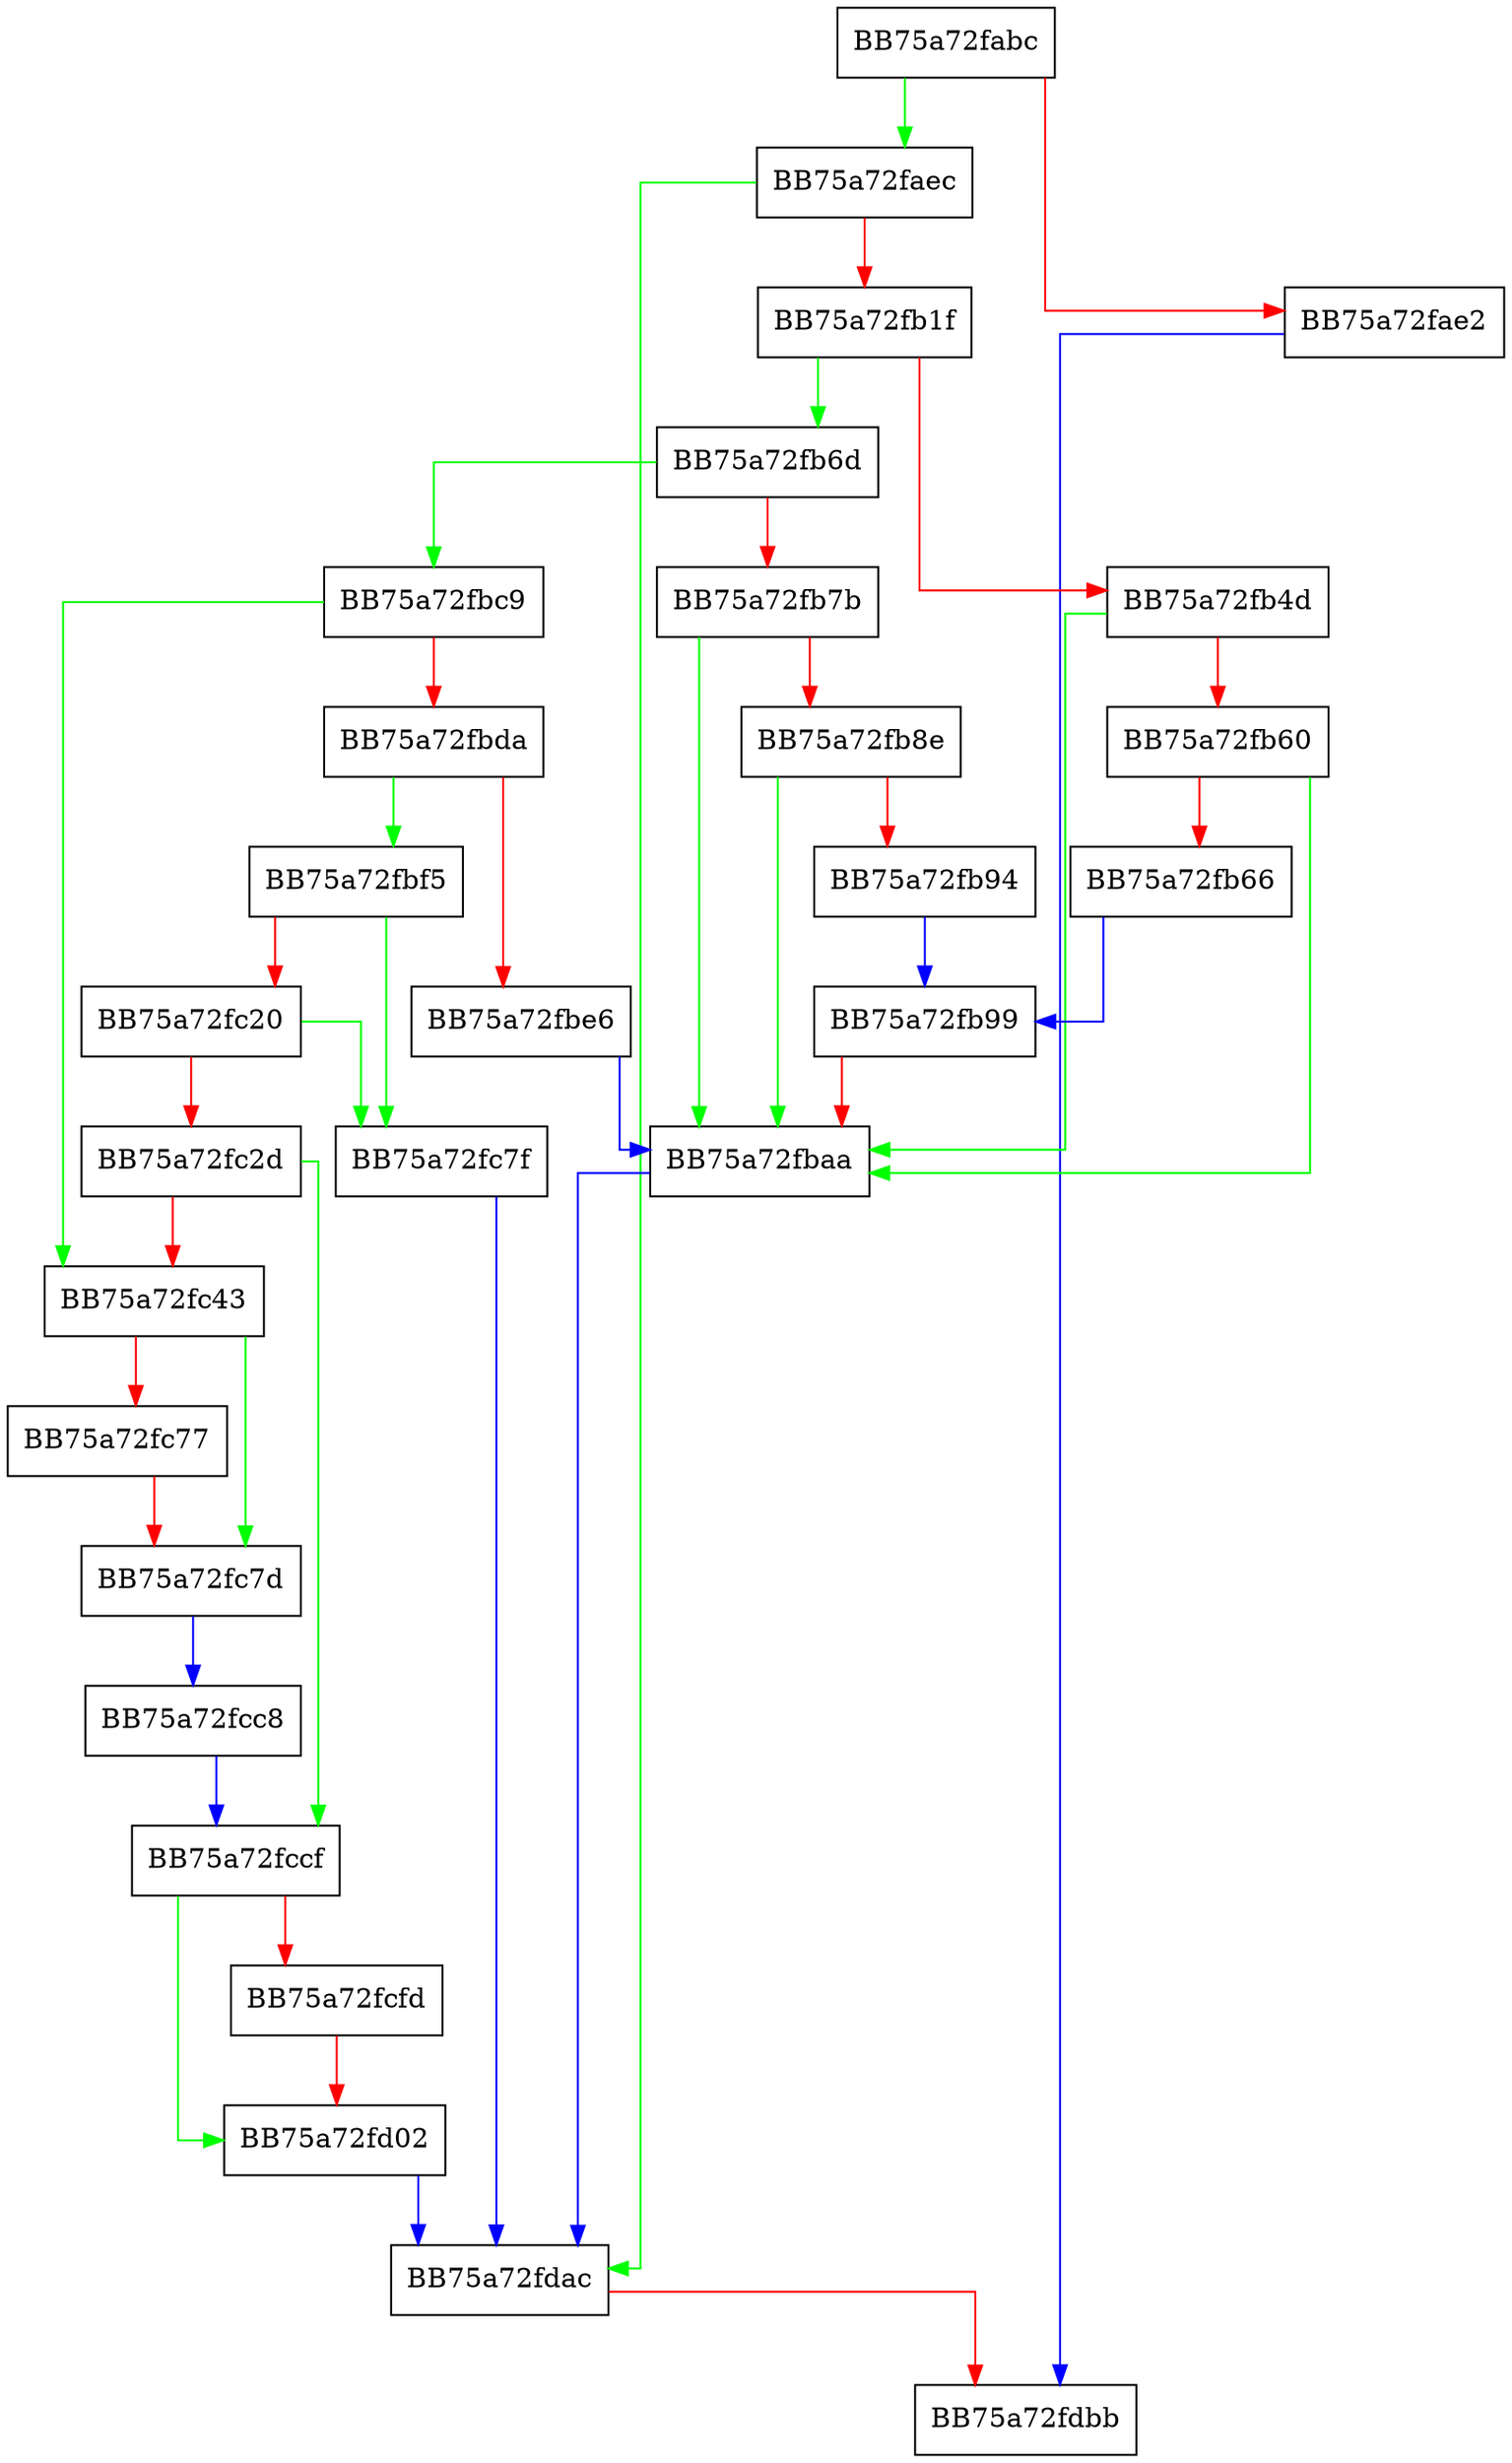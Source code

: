 digraph ParseSpynetResponse {
  node [shape="box"];
  graph [splines=ortho];
  BB75a72fabc -> BB75a72faec [color="green"];
  BB75a72fabc -> BB75a72fae2 [color="red"];
  BB75a72fae2 -> BB75a72fdbb [color="blue"];
  BB75a72faec -> BB75a72fdac [color="green"];
  BB75a72faec -> BB75a72fb1f [color="red"];
  BB75a72fb1f -> BB75a72fb6d [color="green"];
  BB75a72fb1f -> BB75a72fb4d [color="red"];
  BB75a72fb4d -> BB75a72fbaa [color="green"];
  BB75a72fb4d -> BB75a72fb60 [color="red"];
  BB75a72fb60 -> BB75a72fbaa [color="green"];
  BB75a72fb60 -> BB75a72fb66 [color="red"];
  BB75a72fb66 -> BB75a72fb99 [color="blue"];
  BB75a72fb6d -> BB75a72fbc9 [color="green"];
  BB75a72fb6d -> BB75a72fb7b [color="red"];
  BB75a72fb7b -> BB75a72fbaa [color="green"];
  BB75a72fb7b -> BB75a72fb8e [color="red"];
  BB75a72fb8e -> BB75a72fbaa [color="green"];
  BB75a72fb8e -> BB75a72fb94 [color="red"];
  BB75a72fb94 -> BB75a72fb99 [color="blue"];
  BB75a72fb99 -> BB75a72fbaa [color="red"];
  BB75a72fbaa -> BB75a72fdac [color="blue"];
  BB75a72fbc9 -> BB75a72fc43 [color="green"];
  BB75a72fbc9 -> BB75a72fbda [color="red"];
  BB75a72fbda -> BB75a72fbf5 [color="green"];
  BB75a72fbda -> BB75a72fbe6 [color="red"];
  BB75a72fbe6 -> BB75a72fbaa [color="blue"];
  BB75a72fbf5 -> BB75a72fc7f [color="green"];
  BB75a72fbf5 -> BB75a72fc20 [color="red"];
  BB75a72fc20 -> BB75a72fc7f [color="green"];
  BB75a72fc20 -> BB75a72fc2d [color="red"];
  BB75a72fc2d -> BB75a72fccf [color="green"];
  BB75a72fc2d -> BB75a72fc43 [color="red"];
  BB75a72fc43 -> BB75a72fc7d [color="green"];
  BB75a72fc43 -> BB75a72fc77 [color="red"];
  BB75a72fc77 -> BB75a72fc7d [color="red"];
  BB75a72fc7d -> BB75a72fcc8 [color="blue"];
  BB75a72fc7f -> BB75a72fdac [color="blue"];
  BB75a72fcc8 -> BB75a72fccf [color="blue"];
  BB75a72fccf -> BB75a72fd02 [color="green"];
  BB75a72fccf -> BB75a72fcfd [color="red"];
  BB75a72fcfd -> BB75a72fd02 [color="red"];
  BB75a72fd02 -> BB75a72fdac [color="blue"];
  BB75a72fdac -> BB75a72fdbb [color="red"];
}